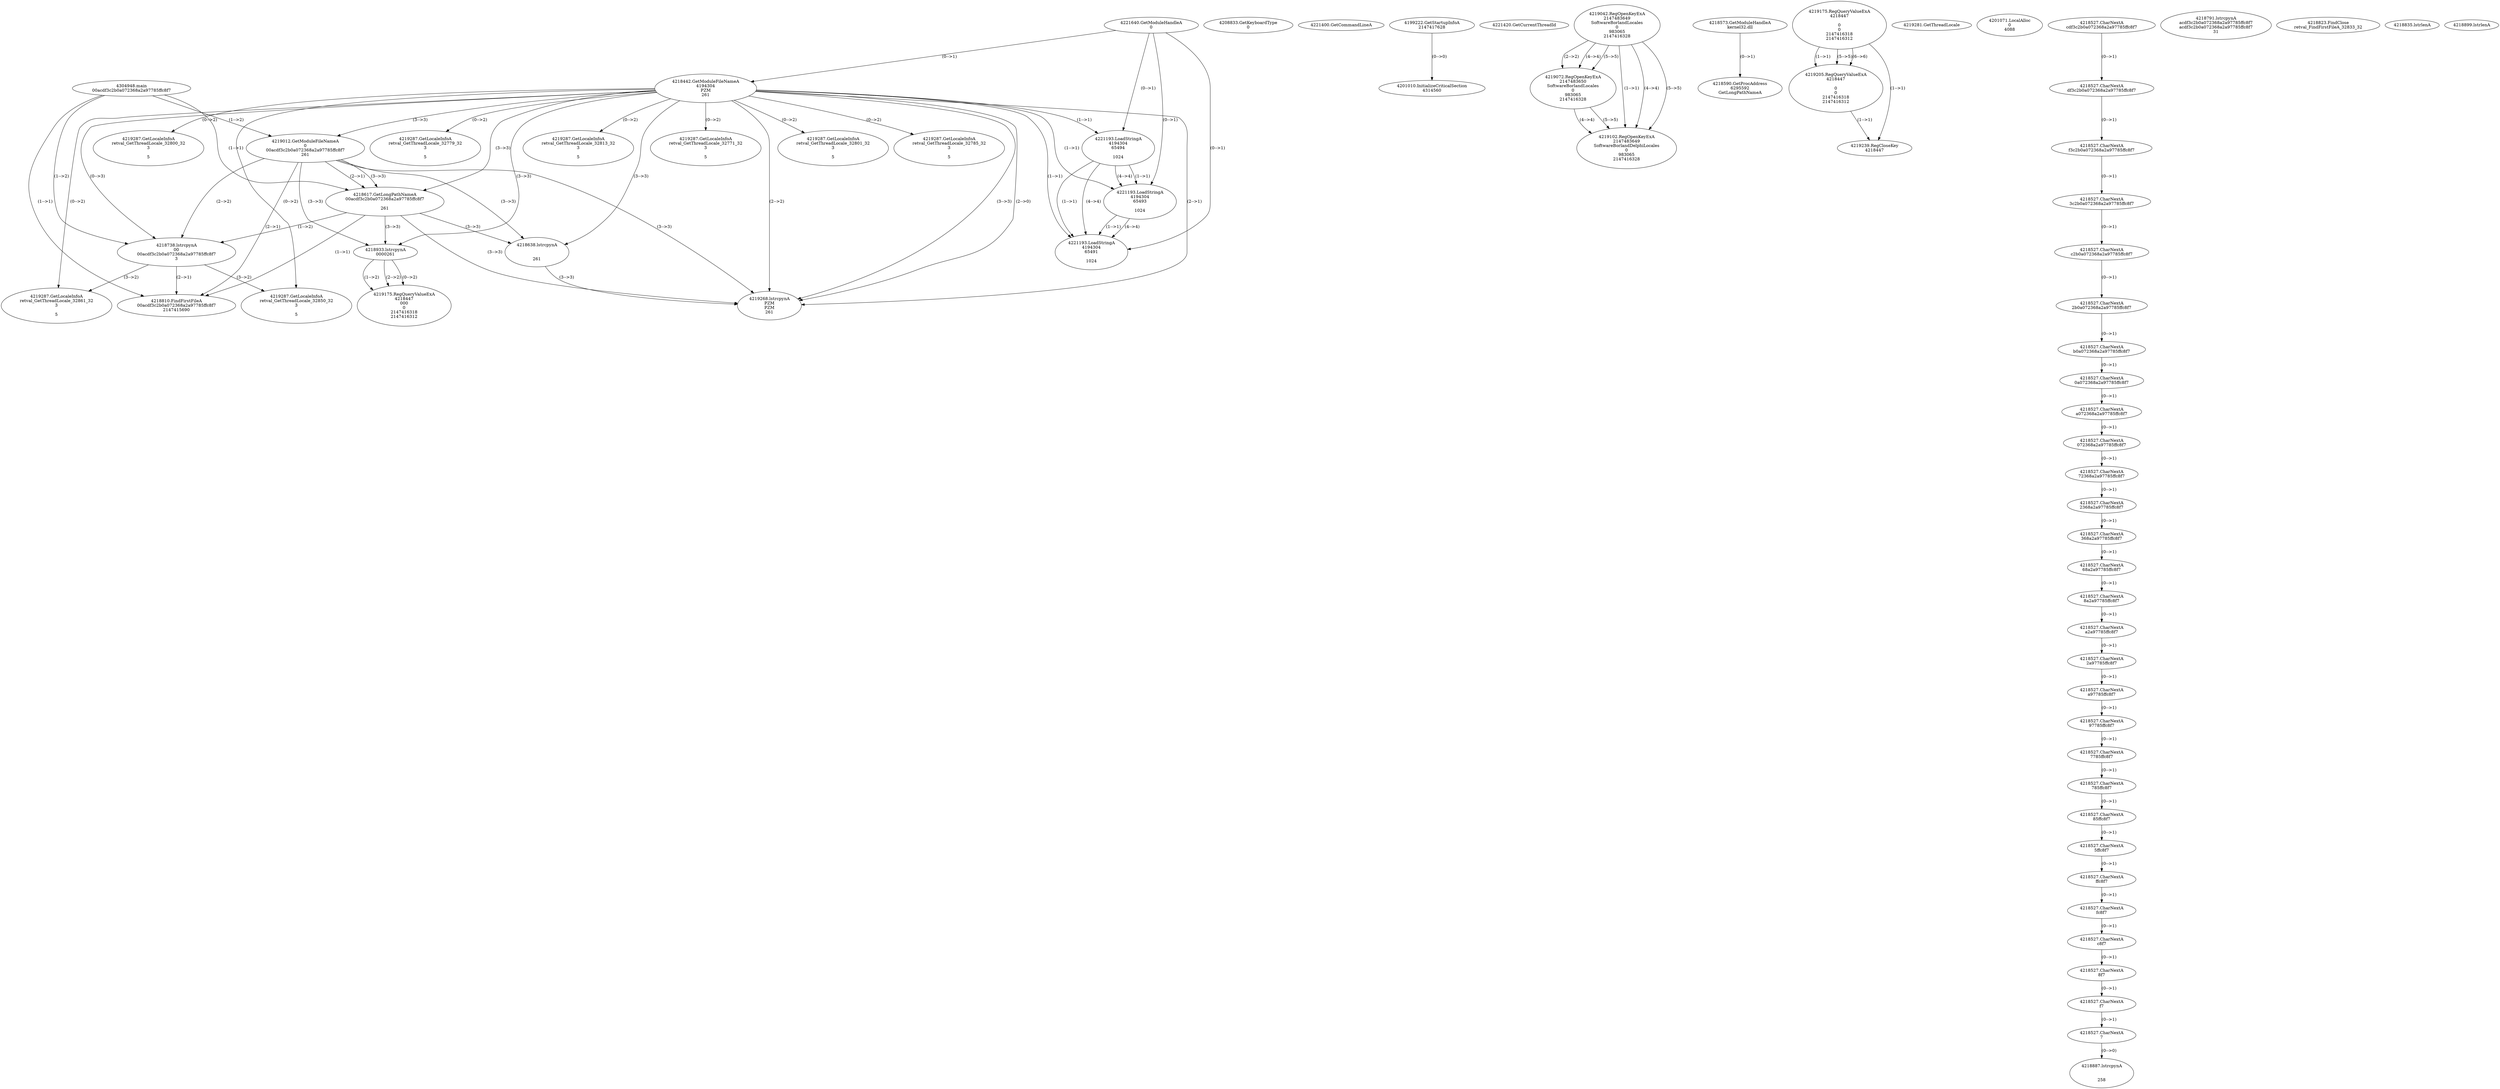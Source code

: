 // Global SCDG with merge call
digraph {
	0 [label="4304948.main
00acdf3c2b0a072368a2a97785ffc8f7"]
	1 [label="4221640.GetModuleHandleA
0"]
	2 [label="4208833.GetKeyboardType
0"]
	3 [label="4221400.GetCommandLineA
"]
	4 [label="4199222.GetStartupInfoA
2147417628"]
	5 [label="4221420.GetCurrentThreadId
"]
	6 [label="4218442.GetModuleFileNameA
4194304
PZM
261"]
	1 -> 6 [label="(0-->1)"]
	7 [label="4219012.GetModuleFileNameA
0
00acdf3c2b0a072368a2a97785ffc8f7
261"]
	0 -> 7 [label="(1-->2)"]
	6 -> 7 [label="(3-->3)"]
	8 [label="4219042.RegOpenKeyExA
2147483649
Software\Borland\Locales
0
983065
2147416328"]
	9 [label="4219072.RegOpenKeyExA
2147483650
Software\Borland\Locales
0
983065
2147416328"]
	8 -> 9 [label="(2-->2)"]
	8 -> 9 [label="(4-->4)"]
	8 -> 9 [label="(5-->5)"]
	10 [label="4219102.RegOpenKeyExA
2147483649
Software\Borland\Delphi\Locales
0
983065
2147416328"]
	8 -> 10 [label="(1-->1)"]
	8 -> 10 [label="(4-->4)"]
	9 -> 10 [label="(4-->4)"]
	8 -> 10 [label="(5-->5)"]
	9 -> 10 [label="(5-->5)"]
	11 [label="4218573.GetModuleHandleA
kernel32.dll"]
	12 [label="4218590.GetProcAddress
6295592
GetLongPathNameA"]
	11 -> 12 [label="(0-->1)"]
	13 [label="4218617.GetLongPathNameA
00acdf3c2b0a072368a2a97785ffc8f7

261"]
	0 -> 13 [label="(1-->1)"]
	7 -> 13 [label="(2-->1)"]
	6 -> 13 [label="(3-->3)"]
	7 -> 13 [label="(3-->3)"]
	14 [label="4218638.lstrcpynA


261"]
	6 -> 14 [label="(3-->3)"]
	7 -> 14 [label="(3-->3)"]
	13 -> 14 [label="(3-->3)"]
	15 [label="4219175.RegQueryValueExA
4218447

0
0
2147416318
2147416312"]
	16 [label="4219205.RegQueryValueExA
4218447

0
0
2147416318
2147416312"]
	15 -> 16 [label="(1-->1)"]
	15 -> 16 [label="(5-->5)"]
	15 -> 16 [label="(6-->6)"]
	17 [label="4219239.RegCloseKey
4218447"]
	15 -> 17 [label="(1-->1)"]
	16 -> 17 [label="(1-->1)"]
	18 [label="4219268.lstrcpynA
PZM
PZM
261"]
	6 -> 18 [label="(2-->1)"]
	6 -> 18 [label="(2-->2)"]
	6 -> 18 [label="(3-->3)"]
	7 -> 18 [label="(3-->3)"]
	13 -> 18 [label="(3-->3)"]
	14 -> 18 [label="(3-->3)"]
	6 -> 18 [label="(2-->0)"]
	19 [label="4219281.GetThreadLocale
"]
	20 [label="4219287.GetLocaleInfoA
retval_GetThreadLocale_32800_32
3

5"]
	6 -> 20 [label="(0-->2)"]
	21 [label="4221193.LoadStringA
4194304
65494

1024"]
	1 -> 21 [label="(0-->1)"]
	6 -> 21 [label="(1-->1)"]
	22 [label="4221193.LoadStringA
4194304
65493

1024"]
	1 -> 22 [label="(0-->1)"]
	6 -> 22 [label="(1-->1)"]
	21 -> 22 [label="(1-->1)"]
	21 -> 22 [label="(4-->4)"]
	23 [label="4221193.LoadStringA
4194304
65491

1024"]
	1 -> 23 [label="(0-->1)"]
	6 -> 23 [label="(1-->1)"]
	21 -> 23 [label="(1-->1)"]
	22 -> 23 [label="(1-->1)"]
	21 -> 23 [label="(4-->4)"]
	22 -> 23 [label="(4-->4)"]
	24 [label="4201010.InitializeCriticalSection
4314560"]
	4 -> 24 [label="(0-->0)"]
	25 [label="4201071.LocalAlloc
0
4088"]
	26 [label="4219287.GetLocaleInfoA
retval_GetThreadLocale_32779_32
3

5"]
	6 -> 26 [label="(0-->2)"]
	27 [label="4218738.lstrcpynA
00
00acdf3c2b0a072368a2a97785ffc8f7
3"]
	0 -> 27 [label="(1-->2)"]
	7 -> 27 [label="(2-->2)"]
	13 -> 27 [label="(1-->2)"]
	6 -> 27 [label="(0-->3)"]
	28 [label="4218527.CharNextA
cdf3c2b0a072368a2a97785ffc8f7"]
	29 [label="4218527.CharNextA
df3c2b0a072368a2a97785ffc8f7"]
	28 -> 29 [label="(0-->1)"]
	30 [label="4218527.CharNextA
f3c2b0a072368a2a97785ffc8f7"]
	29 -> 30 [label="(0-->1)"]
	31 [label="4218527.CharNextA
3c2b0a072368a2a97785ffc8f7"]
	30 -> 31 [label="(0-->1)"]
	32 [label="4218527.CharNextA
c2b0a072368a2a97785ffc8f7"]
	31 -> 32 [label="(0-->1)"]
	33 [label="4218527.CharNextA
2b0a072368a2a97785ffc8f7"]
	32 -> 33 [label="(0-->1)"]
	34 [label="4218527.CharNextA
b0a072368a2a97785ffc8f7"]
	33 -> 34 [label="(0-->1)"]
	35 [label="4218527.CharNextA
0a072368a2a97785ffc8f7"]
	34 -> 35 [label="(0-->1)"]
	36 [label="4218527.CharNextA
a072368a2a97785ffc8f7"]
	35 -> 36 [label="(0-->1)"]
	37 [label="4218527.CharNextA
072368a2a97785ffc8f7"]
	36 -> 37 [label="(0-->1)"]
	38 [label="4218527.CharNextA
72368a2a97785ffc8f7"]
	37 -> 38 [label="(0-->1)"]
	39 [label="4218527.CharNextA
2368a2a97785ffc8f7"]
	38 -> 39 [label="(0-->1)"]
	40 [label="4218527.CharNextA
368a2a97785ffc8f7"]
	39 -> 40 [label="(0-->1)"]
	41 [label="4218527.CharNextA
68a2a97785ffc8f7"]
	40 -> 41 [label="(0-->1)"]
	42 [label="4218527.CharNextA
8a2a97785ffc8f7"]
	41 -> 42 [label="(0-->1)"]
	43 [label="4218527.CharNextA
a2a97785ffc8f7"]
	42 -> 43 [label="(0-->1)"]
	44 [label="4218527.CharNextA
2a97785ffc8f7"]
	43 -> 44 [label="(0-->1)"]
	45 [label="4218527.CharNextA
a97785ffc8f7"]
	44 -> 45 [label="(0-->1)"]
	46 [label="4218527.CharNextA
97785ffc8f7"]
	45 -> 46 [label="(0-->1)"]
	47 [label="4218527.CharNextA
7785ffc8f7"]
	46 -> 47 [label="(0-->1)"]
	48 [label="4218527.CharNextA
785ffc8f7"]
	47 -> 48 [label="(0-->1)"]
	49 [label="4218527.CharNextA
85ffc8f7"]
	48 -> 49 [label="(0-->1)"]
	50 [label="4218527.CharNextA
5ffc8f7"]
	49 -> 50 [label="(0-->1)"]
	51 [label="4218527.CharNextA
ffc8f7"]
	50 -> 51 [label="(0-->1)"]
	52 [label="4218527.CharNextA
fc8f7"]
	51 -> 52 [label="(0-->1)"]
	53 [label="4218527.CharNextA
c8f7"]
	52 -> 53 [label="(0-->1)"]
	54 [label="4218527.CharNextA
8f7"]
	53 -> 54 [label="(0-->1)"]
	55 [label="4218527.CharNextA
f7"]
	54 -> 55 [label="(0-->1)"]
	56 [label="4218527.CharNextA
7"]
	55 -> 56 [label="(0-->1)"]
	57 [label="4218791.lstrcpynA
acdf3c2b0a072368a2a97785ffc8f7
acdf3c2b0a072368a2a97785ffc8f7
31"]
	58 [label="4218810.FindFirstFileA
00acdf3c2b0a072368a2a97785ffc8f7
2147415690"]
	0 -> 58 [label="(1-->1)"]
	7 -> 58 [label="(2-->1)"]
	13 -> 58 [label="(1-->1)"]
	27 -> 58 [label="(2-->1)"]
	59 [label="4218823.FindClose
retval_FindFirstFileA_32833_32"]
	60 [label="4218835.lstrlenA
"]
	61 [label="4218887.lstrcpynA


258"]
	56 -> 61 [label="(0-->0)"]
	62 [label="4218899.lstrlenA
"]
	63 [label="4218933.lstrcpynA
00\
00\
261"]
	6 -> 63 [label="(3-->3)"]
	7 -> 63 [label="(3-->3)"]
	13 -> 63 [label="(3-->3)"]
	64 [label="4219175.RegQueryValueExA
4218447
00\
0
0
2147416318
2147416312"]
	63 -> 64 [label="(1-->2)"]
	63 -> 64 [label="(2-->2)"]
	63 -> 64 [label="(0-->2)"]
	65 [label="4219287.GetLocaleInfoA
retval_GetThreadLocale_32861_32
3

5"]
	6 -> 65 [label="(0-->2)"]
	27 -> 65 [label="(3-->2)"]
	66 [label="4219287.GetLocaleInfoA
retval_GetThreadLocale_32813_32
3

5"]
	6 -> 66 [label="(0-->2)"]
	67 [label="4219287.GetLocaleInfoA
retval_GetThreadLocale_32850_32
3

5"]
	6 -> 67 [label="(0-->2)"]
	27 -> 67 [label="(3-->2)"]
	68 [label="4219287.GetLocaleInfoA
retval_GetThreadLocale_32771_32
3

5"]
	6 -> 68 [label="(0-->2)"]
	69 [label="4219287.GetLocaleInfoA
retval_GetThreadLocale_32801_32
3

5"]
	6 -> 69 [label="(0-->2)"]
	70 [label="4219287.GetLocaleInfoA
retval_GetThreadLocale_32785_32
3

5"]
	6 -> 70 [label="(0-->2)"]
}

